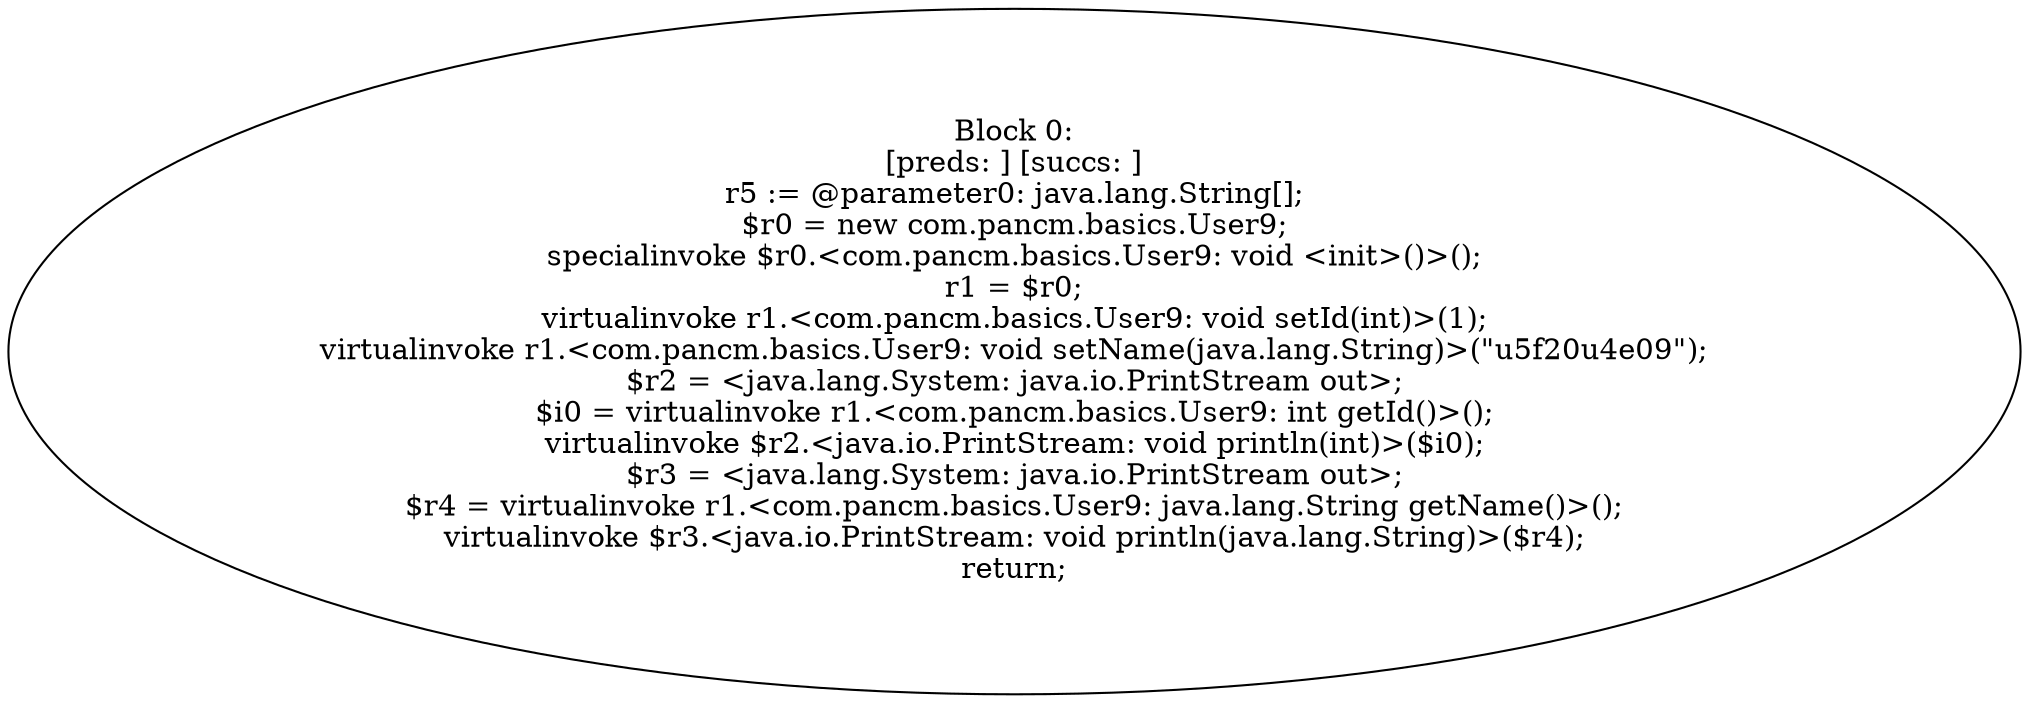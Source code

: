 digraph "unitGraph" {
    "Block 0:
[preds: ] [succs: ]
r5 := @parameter0: java.lang.String[];
$r0 = new com.pancm.basics.User9;
specialinvoke $r0.<com.pancm.basics.User9: void <init>()>();
r1 = $r0;
virtualinvoke r1.<com.pancm.basics.User9: void setId(int)>(1);
virtualinvoke r1.<com.pancm.basics.User9: void setName(java.lang.String)>(\"\u5f20\u4e09\");
$r2 = <java.lang.System: java.io.PrintStream out>;
$i0 = virtualinvoke r1.<com.pancm.basics.User9: int getId()>();
virtualinvoke $r2.<java.io.PrintStream: void println(int)>($i0);
$r3 = <java.lang.System: java.io.PrintStream out>;
$r4 = virtualinvoke r1.<com.pancm.basics.User9: java.lang.String getName()>();
virtualinvoke $r3.<java.io.PrintStream: void println(java.lang.String)>($r4);
return;
"
}

